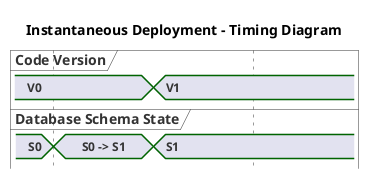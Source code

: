 @startuml
Title Instantaneous Deployment - Timing Diagram
hide time-axis
concise "Code Version" as code
concise "Database Schema State" as db_state
scale 10 as 200 pixels

code is "V0"
db_state is "S0"

@code
20 is "V1"

@db_state
15 is "S0 -> S1"
20 is "S1"

@enduml
